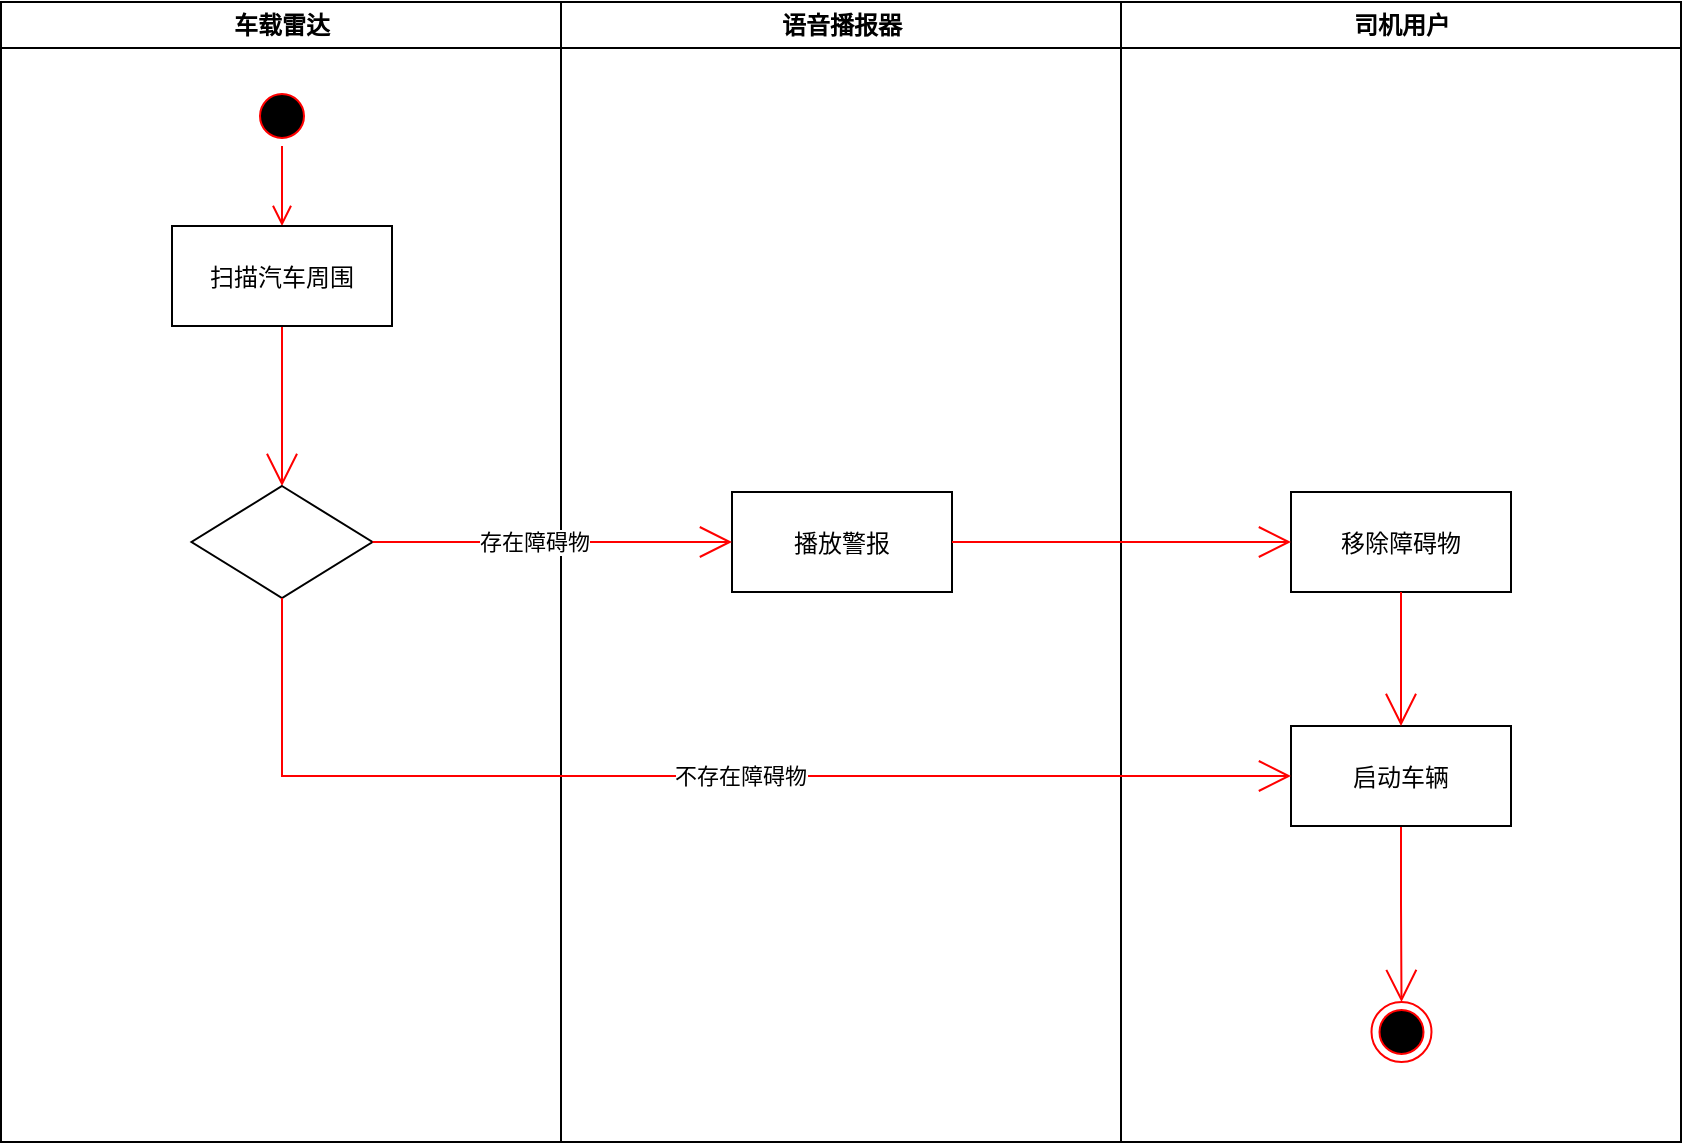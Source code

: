 <mxfile version="15.3.5" type="github">
  <diagram name="Page-1" id="e7e014a7-5840-1c2e-5031-d8a46d1fe8dd">
    <mxGraphModel dx="1483" dy="827" grid="0" gridSize="10" guides="1" tooltips="1" connect="1" arrows="1" fold="1" page="1" pageScale="1" pageWidth="1169" pageHeight="826" background="none" math="0" shadow="0">
      <root>
        <mxCell id="0" />
        <mxCell id="1" parent="0" />
        <mxCell id="2" value="车载雷达" style="swimlane;whiteSpace=wrap" parent="1" vertex="1">
          <mxGeometry x="164.5" y="128" width="280" height="570" as="geometry" />
        </mxCell>
        <mxCell id="5" value="" style="ellipse;shape=startState;fillColor=#000000;strokeColor=#ff0000;" parent="2" vertex="1">
          <mxGeometry x="125.5" y="42" width="30" height="30" as="geometry" />
        </mxCell>
        <mxCell id="6" value="" style="edgeStyle=elbowEdgeStyle;elbow=horizontal;verticalAlign=bottom;endArrow=open;endSize=8;strokeColor=#FF0000;endFill=1;rounded=0" parent="2" source="5" target="7" edge="1">
          <mxGeometry x="125.5" y="42" as="geometry">
            <mxPoint x="140.5" y="112" as="targetPoint" />
          </mxGeometry>
        </mxCell>
        <mxCell id="zthBBQ5ApJd8Z_UlrUpK-45" style="edgeStyle=orthogonalEdgeStyle;rounded=0;orthogonalLoop=1;jettySize=auto;html=1;exitX=0.5;exitY=1;exitDx=0;exitDy=0;entryX=0.5;entryY=0;entryDx=0;entryDy=0;endArrow=open;startSize=14;endSize=14;sourcePerimeterSpacing=8;targetPerimeterSpacing=8;strokeColor=#FF0000;" parent="2" source="7" target="zthBBQ5ApJd8Z_UlrUpK-44" edge="1">
          <mxGeometry relative="1" as="geometry" />
        </mxCell>
        <mxCell id="7" value="扫描汽车周围" style="" parent="2" vertex="1">
          <mxGeometry x="85.5" y="112" width="110" height="50" as="geometry" />
        </mxCell>
        <mxCell id="zthBBQ5ApJd8Z_UlrUpK-44" value="" style="rhombus;whiteSpace=wrap;html=1;hachureGap=4;pointerEvents=0;" parent="2" vertex="1">
          <mxGeometry x="95.25" y="242" width="90.5" height="56" as="geometry" />
        </mxCell>
        <mxCell id="3" value="语音播报器" style="swimlane;whiteSpace=wrap;startSize=23;" parent="1" vertex="1">
          <mxGeometry x="444.5" y="128" width="280" height="570" as="geometry" />
        </mxCell>
        <mxCell id="zthBBQ5ApJd8Z_UlrUpK-47" value="播放警报" style="" parent="3" vertex="1">
          <mxGeometry x="85.5" y="245" width="110" height="50" as="geometry" />
        </mxCell>
        <mxCell id="4" value="司机用户" style="swimlane;whiteSpace=wrap" parent="1" vertex="1">
          <mxGeometry x="724.5" y="128" width="280" height="570" as="geometry" />
        </mxCell>
        <mxCell id="38" value="" style="ellipse;shape=endState;fillColor=#000000;strokeColor=#ff0000" parent="4" vertex="1">
          <mxGeometry x="125.25" y="500" width="30" height="30" as="geometry" />
        </mxCell>
        <mxCell id="zthBBQ5ApJd8Z_UlrUpK-50" value="移除障碍物" style="" parent="4" vertex="1">
          <mxGeometry x="85" y="245" width="110" height="50" as="geometry" />
        </mxCell>
        <mxCell id="zthBBQ5ApJd8Z_UlrUpK-48" style="edgeStyle=orthogonalEdgeStyle;rounded=0;orthogonalLoop=1;jettySize=auto;html=1;exitX=1;exitY=0.5;exitDx=0;exitDy=0;entryX=0;entryY=0.5;entryDx=0;entryDy=0;endArrow=open;startSize=14;endSize=14;sourcePerimeterSpacing=8;targetPerimeterSpacing=8;strokeColor=#FF0000;" parent="1" source="zthBBQ5ApJd8Z_UlrUpK-44" target="zthBBQ5ApJd8Z_UlrUpK-47" edge="1">
          <mxGeometry relative="1" as="geometry" />
        </mxCell>
        <mxCell id="zthBBQ5ApJd8Z_UlrUpK-49" value="是" style="edgeLabel;html=1;align=center;verticalAlign=middle;resizable=0;points=[];" parent="zthBBQ5ApJd8Z_UlrUpK-48" vertex="1" connectable="0">
          <mxGeometry x="-0.208" relative="1" as="geometry">
            <mxPoint x="9" as="offset" />
          </mxGeometry>
        </mxCell>
        <mxCell id="j3WvuEoquf9X3QvKT_TH-38" value="存在障碍物" style="edgeLabel;html=1;align=center;verticalAlign=middle;resizable=0;points=[];" vertex="1" connectable="0" parent="zthBBQ5ApJd8Z_UlrUpK-48">
          <mxGeometry x="-0.102" relative="1" as="geometry">
            <mxPoint as="offset" />
          </mxGeometry>
        </mxCell>
        <mxCell id="zthBBQ5ApJd8Z_UlrUpK-51" style="edgeStyle=orthogonalEdgeStyle;rounded=0;orthogonalLoop=1;jettySize=auto;html=1;exitX=1;exitY=0.5;exitDx=0;exitDy=0;entryX=0;entryY=0.5;entryDx=0;entryDy=0;endArrow=open;startSize=14;endSize=14;sourcePerimeterSpacing=8;targetPerimeterSpacing=8;strokeColor=#FF0000;" parent="1" source="zthBBQ5ApJd8Z_UlrUpK-47" target="zthBBQ5ApJd8Z_UlrUpK-50" edge="1">
          <mxGeometry relative="1" as="geometry" />
        </mxCell>
        <mxCell id="zthBBQ5ApJd8Z_UlrUpK-52" style="edgeStyle=orthogonalEdgeStyle;rounded=0;orthogonalLoop=1;jettySize=auto;html=1;exitX=0.5;exitY=1;exitDx=0;exitDy=0;entryX=0.5;entryY=0;entryDx=0;entryDy=0;endArrow=open;startSize=14;endSize=14;targetPerimeterSpacing=8;strokeColor=#FF0000;startArrow=none;" parent="1" source="zthBBQ5ApJd8Z_UlrUpK-56" target="38" edge="1">
          <mxGeometry relative="1" as="geometry" />
        </mxCell>
        <mxCell id="zthBBQ5ApJd8Z_UlrUpK-56" value="启动车辆" style="" parent="1" vertex="1">
          <mxGeometry x="809.5" y="490" width="110" height="50" as="geometry" />
        </mxCell>
        <mxCell id="j3WvuEoquf9X3QvKT_TH-41" style="edgeStyle=orthogonalEdgeStyle;rounded=0;orthogonalLoop=1;jettySize=auto;html=1;exitX=0.5;exitY=1;exitDx=0;exitDy=0;entryX=0;entryY=0.5;entryDx=0;entryDy=0;endArrow=open;startSize=14;endSize=14;sourcePerimeterSpacing=8;targetPerimeterSpacing=8;strokeColor=#FF0000;" edge="1" parent="1" source="zthBBQ5ApJd8Z_UlrUpK-44" target="zthBBQ5ApJd8Z_UlrUpK-56">
          <mxGeometry relative="1" as="geometry" />
        </mxCell>
        <mxCell id="j3WvuEoquf9X3QvKT_TH-42" value="不存在障碍物" style="edgeLabel;html=1;align=center;verticalAlign=middle;resizable=0;points=[];" vertex="1" connectable="0" parent="j3WvuEoquf9X3QvKT_TH-41">
          <mxGeometry x="0.05" y="-4" relative="1" as="geometry">
            <mxPoint x="6" y="-4" as="offset" />
          </mxGeometry>
        </mxCell>
        <mxCell id="j3WvuEoquf9X3QvKT_TH-43" style="edgeStyle=orthogonalEdgeStyle;rounded=0;orthogonalLoop=1;jettySize=auto;html=1;exitX=0.5;exitY=1;exitDx=0;exitDy=0;entryX=0.5;entryY=0;entryDx=0;entryDy=0;endArrow=open;startSize=14;endSize=14;sourcePerimeterSpacing=8;targetPerimeterSpacing=8;strokeColor=#FF0000;" edge="1" parent="1" source="zthBBQ5ApJd8Z_UlrUpK-50" target="zthBBQ5ApJd8Z_UlrUpK-56">
          <mxGeometry relative="1" as="geometry" />
        </mxCell>
      </root>
    </mxGraphModel>
  </diagram>
</mxfile>
